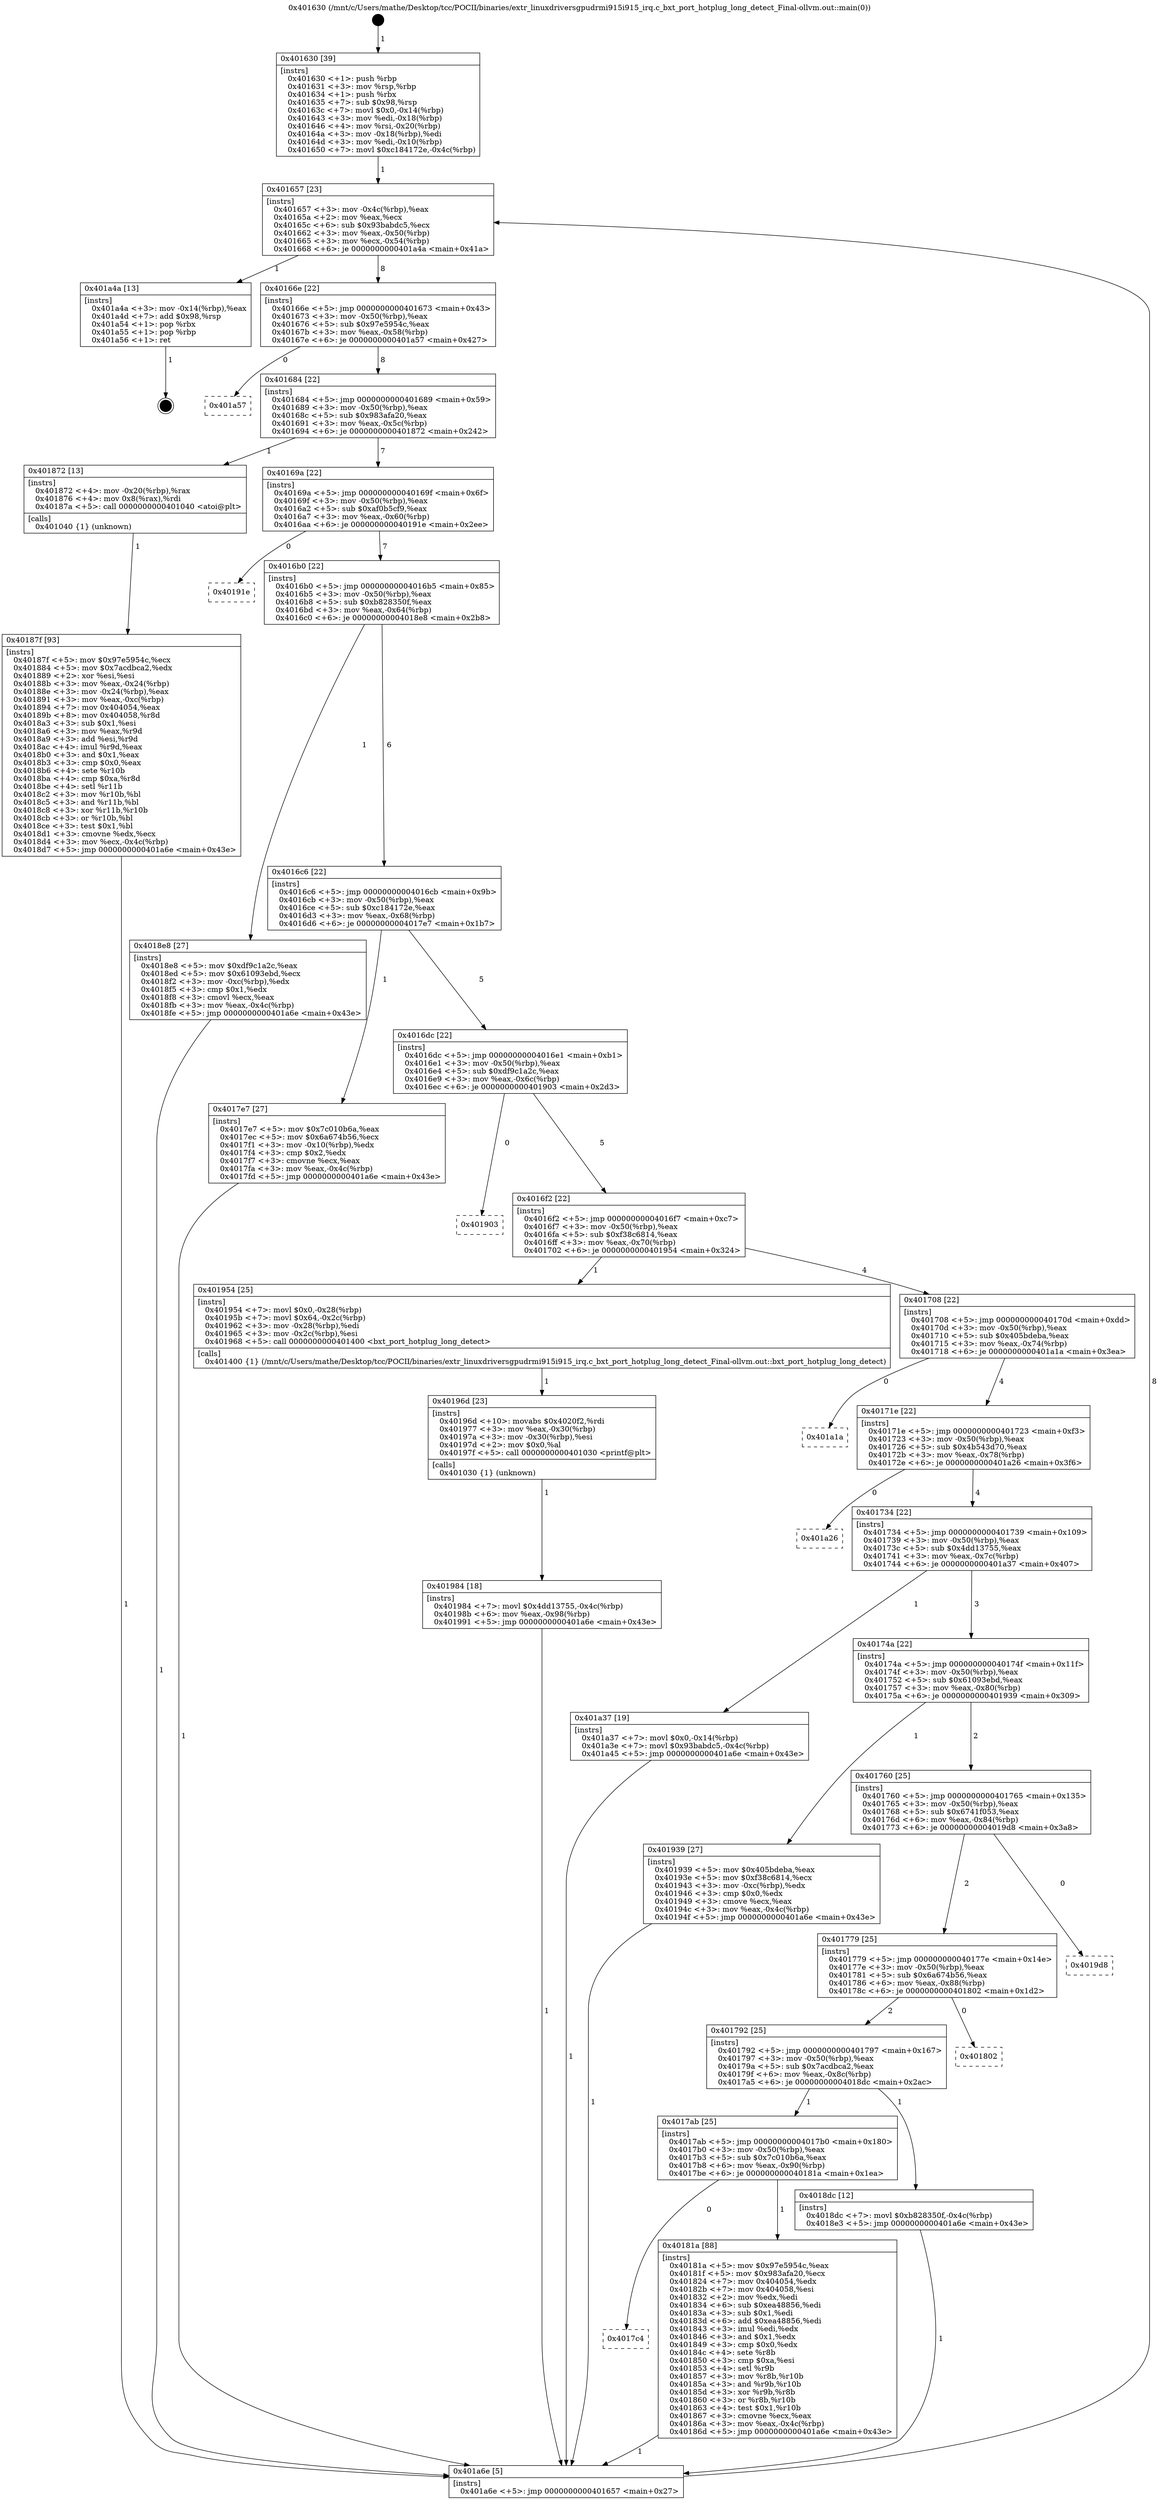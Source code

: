 digraph "0x401630" {
  label = "0x401630 (/mnt/c/Users/mathe/Desktop/tcc/POCII/binaries/extr_linuxdriversgpudrmi915i915_irq.c_bxt_port_hotplug_long_detect_Final-ollvm.out::main(0))"
  labelloc = "t"
  node[shape=record]

  Entry [label="",width=0.3,height=0.3,shape=circle,fillcolor=black,style=filled]
  "0x401657" [label="{
     0x401657 [23]\l
     | [instrs]\l
     &nbsp;&nbsp;0x401657 \<+3\>: mov -0x4c(%rbp),%eax\l
     &nbsp;&nbsp;0x40165a \<+2\>: mov %eax,%ecx\l
     &nbsp;&nbsp;0x40165c \<+6\>: sub $0x93babdc5,%ecx\l
     &nbsp;&nbsp;0x401662 \<+3\>: mov %eax,-0x50(%rbp)\l
     &nbsp;&nbsp;0x401665 \<+3\>: mov %ecx,-0x54(%rbp)\l
     &nbsp;&nbsp;0x401668 \<+6\>: je 0000000000401a4a \<main+0x41a\>\l
  }"]
  "0x401a4a" [label="{
     0x401a4a [13]\l
     | [instrs]\l
     &nbsp;&nbsp;0x401a4a \<+3\>: mov -0x14(%rbp),%eax\l
     &nbsp;&nbsp;0x401a4d \<+7\>: add $0x98,%rsp\l
     &nbsp;&nbsp;0x401a54 \<+1\>: pop %rbx\l
     &nbsp;&nbsp;0x401a55 \<+1\>: pop %rbp\l
     &nbsp;&nbsp;0x401a56 \<+1\>: ret\l
  }"]
  "0x40166e" [label="{
     0x40166e [22]\l
     | [instrs]\l
     &nbsp;&nbsp;0x40166e \<+5\>: jmp 0000000000401673 \<main+0x43\>\l
     &nbsp;&nbsp;0x401673 \<+3\>: mov -0x50(%rbp),%eax\l
     &nbsp;&nbsp;0x401676 \<+5\>: sub $0x97e5954c,%eax\l
     &nbsp;&nbsp;0x40167b \<+3\>: mov %eax,-0x58(%rbp)\l
     &nbsp;&nbsp;0x40167e \<+6\>: je 0000000000401a57 \<main+0x427\>\l
  }"]
  Exit [label="",width=0.3,height=0.3,shape=circle,fillcolor=black,style=filled,peripheries=2]
  "0x401a57" [label="{
     0x401a57\l
  }", style=dashed]
  "0x401684" [label="{
     0x401684 [22]\l
     | [instrs]\l
     &nbsp;&nbsp;0x401684 \<+5\>: jmp 0000000000401689 \<main+0x59\>\l
     &nbsp;&nbsp;0x401689 \<+3\>: mov -0x50(%rbp),%eax\l
     &nbsp;&nbsp;0x40168c \<+5\>: sub $0x983afa20,%eax\l
     &nbsp;&nbsp;0x401691 \<+3\>: mov %eax,-0x5c(%rbp)\l
     &nbsp;&nbsp;0x401694 \<+6\>: je 0000000000401872 \<main+0x242\>\l
  }"]
  "0x401984" [label="{
     0x401984 [18]\l
     | [instrs]\l
     &nbsp;&nbsp;0x401984 \<+7\>: movl $0x4dd13755,-0x4c(%rbp)\l
     &nbsp;&nbsp;0x40198b \<+6\>: mov %eax,-0x98(%rbp)\l
     &nbsp;&nbsp;0x401991 \<+5\>: jmp 0000000000401a6e \<main+0x43e\>\l
  }"]
  "0x401872" [label="{
     0x401872 [13]\l
     | [instrs]\l
     &nbsp;&nbsp;0x401872 \<+4\>: mov -0x20(%rbp),%rax\l
     &nbsp;&nbsp;0x401876 \<+4\>: mov 0x8(%rax),%rdi\l
     &nbsp;&nbsp;0x40187a \<+5\>: call 0000000000401040 \<atoi@plt\>\l
     | [calls]\l
     &nbsp;&nbsp;0x401040 \{1\} (unknown)\l
  }"]
  "0x40169a" [label="{
     0x40169a [22]\l
     | [instrs]\l
     &nbsp;&nbsp;0x40169a \<+5\>: jmp 000000000040169f \<main+0x6f\>\l
     &nbsp;&nbsp;0x40169f \<+3\>: mov -0x50(%rbp),%eax\l
     &nbsp;&nbsp;0x4016a2 \<+5\>: sub $0xaf0b5cf9,%eax\l
     &nbsp;&nbsp;0x4016a7 \<+3\>: mov %eax,-0x60(%rbp)\l
     &nbsp;&nbsp;0x4016aa \<+6\>: je 000000000040191e \<main+0x2ee\>\l
  }"]
  "0x40196d" [label="{
     0x40196d [23]\l
     | [instrs]\l
     &nbsp;&nbsp;0x40196d \<+10\>: movabs $0x4020f2,%rdi\l
     &nbsp;&nbsp;0x401977 \<+3\>: mov %eax,-0x30(%rbp)\l
     &nbsp;&nbsp;0x40197a \<+3\>: mov -0x30(%rbp),%esi\l
     &nbsp;&nbsp;0x40197d \<+2\>: mov $0x0,%al\l
     &nbsp;&nbsp;0x40197f \<+5\>: call 0000000000401030 \<printf@plt\>\l
     | [calls]\l
     &nbsp;&nbsp;0x401030 \{1\} (unknown)\l
  }"]
  "0x40191e" [label="{
     0x40191e\l
  }", style=dashed]
  "0x4016b0" [label="{
     0x4016b0 [22]\l
     | [instrs]\l
     &nbsp;&nbsp;0x4016b0 \<+5\>: jmp 00000000004016b5 \<main+0x85\>\l
     &nbsp;&nbsp;0x4016b5 \<+3\>: mov -0x50(%rbp),%eax\l
     &nbsp;&nbsp;0x4016b8 \<+5\>: sub $0xb828350f,%eax\l
     &nbsp;&nbsp;0x4016bd \<+3\>: mov %eax,-0x64(%rbp)\l
     &nbsp;&nbsp;0x4016c0 \<+6\>: je 00000000004018e8 \<main+0x2b8\>\l
  }"]
  "0x40187f" [label="{
     0x40187f [93]\l
     | [instrs]\l
     &nbsp;&nbsp;0x40187f \<+5\>: mov $0x97e5954c,%ecx\l
     &nbsp;&nbsp;0x401884 \<+5\>: mov $0x7acdbca2,%edx\l
     &nbsp;&nbsp;0x401889 \<+2\>: xor %esi,%esi\l
     &nbsp;&nbsp;0x40188b \<+3\>: mov %eax,-0x24(%rbp)\l
     &nbsp;&nbsp;0x40188e \<+3\>: mov -0x24(%rbp),%eax\l
     &nbsp;&nbsp;0x401891 \<+3\>: mov %eax,-0xc(%rbp)\l
     &nbsp;&nbsp;0x401894 \<+7\>: mov 0x404054,%eax\l
     &nbsp;&nbsp;0x40189b \<+8\>: mov 0x404058,%r8d\l
     &nbsp;&nbsp;0x4018a3 \<+3\>: sub $0x1,%esi\l
     &nbsp;&nbsp;0x4018a6 \<+3\>: mov %eax,%r9d\l
     &nbsp;&nbsp;0x4018a9 \<+3\>: add %esi,%r9d\l
     &nbsp;&nbsp;0x4018ac \<+4\>: imul %r9d,%eax\l
     &nbsp;&nbsp;0x4018b0 \<+3\>: and $0x1,%eax\l
     &nbsp;&nbsp;0x4018b3 \<+3\>: cmp $0x0,%eax\l
     &nbsp;&nbsp;0x4018b6 \<+4\>: sete %r10b\l
     &nbsp;&nbsp;0x4018ba \<+4\>: cmp $0xa,%r8d\l
     &nbsp;&nbsp;0x4018be \<+4\>: setl %r11b\l
     &nbsp;&nbsp;0x4018c2 \<+3\>: mov %r10b,%bl\l
     &nbsp;&nbsp;0x4018c5 \<+3\>: and %r11b,%bl\l
     &nbsp;&nbsp;0x4018c8 \<+3\>: xor %r11b,%r10b\l
     &nbsp;&nbsp;0x4018cb \<+3\>: or %r10b,%bl\l
     &nbsp;&nbsp;0x4018ce \<+3\>: test $0x1,%bl\l
     &nbsp;&nbsp;0x4018d1 \<+3\>: cmovne %edx,%ecx\l
     &nbsp;&nbsp;0x4018d4 \<+3\>: mov %ecx,-0x4c(%rbp)\l
     &nbsp;&nbsp;0x4018d7 \<+5\>: jmp 0000000000401a6e \<main+0x43e\>\l
  }"]
  "0x4018e8" [label="{
     0x4018e8 [27]\l
     | [instrs]\l
     &nbsp;&nbsp;0x4018e8 \<+5\>: mov $0xdf9c1a2c,%eax\l
     &nbsp;&nbsp;0x4018ed \<+5\>: mov $0x61093ebd,%ecx\l
     &nbsp;&nbsp;0x4018f2 \<+3\>: mov -0xc(%rbp),%edx\l
     &nbsp;&nbsp;0x4018f5 \<+3\>: cmp $0x1,%edx\l
     &nbsp;&nbsp;0x4018f8 \<+3\>: cmovl %ecx,%eax\l
     &nbsp;&nbsp;0x4018fb \<+3\>: mov %eax,-0x4c(%rbp)\l
     &nbsp;&nbsp;0x4018fe \<+5\>: jmp 0000000000401a6e \<main+0x43e\>\l
  }"]
  "0x4016c6" [label="{
     0x4016c6 [22]\l
     | [instrs]\l
     &nbsp;&nbsp;0x4016c6 \<+5\>: jmp 00000000004016cb \<main+0x9b\>\l
     &nbsp;&nbsp;0x4016cb \<+3\>: mov -0x50(%rbp),%eax\l
     &nbsp;&nbsp;0x4016ce \<+5\>: sub $0xc184172e,%eax\l
     &nbsp;&nbsp;0x4016d3 \<+3\>: mov %eax,-0x68(%rbp)\l
     &nbsp;&nbsp;0x4016d6 \<+6\>: je 00000000004017e7 \<main+0x1b7\>\l
  }"]
  "0x4017c4" [label="{
     0x4017c4\l
  }", style=dashed]
  "0x4017e7" [label="{
     0x4017e7 [27]\l
     | [instrs]\l
     &nbsp;&nbsp;0x4017e7 \<+5\>: mov $0x7c010b6a,%eax\l
     &nbsp;&nbsp;0x4017ec \<+5\>: mov $0x6a674b56,%ecx\l
     &nbsp;&nbsp;0x4017f1 \<+3\>: mov -0x10(%rbp),%edx\l
     &nbsp;&nbsp;0x4017f4 \<+3\>: cmp $0x2,%edx\l
     &nbsp;&nbsp;0x4017f7 \<+3\>: cmovne %ecx,%eax\l
     &nbsp;&nbsp;0x4017fa \<+3\>: mov %eax,-0x4c(%rbp)\l
     &nbsp;&nbsp;0x4017fd \<+5\>: jmp 0000000000401a6e \<main+0x43e\>\l
  }"]
  "0x4016dc" [label="{
     0x4016dc [22]\l
     | [instrs]\l
     &nbsp;&nbsp;0x4016dc \<+5\>: jmp 00000000004016e1 \<main+0xb1\>\l
     &nbsp;&nbsp;0x4016e1 \<+3\>: mov -0x50(%rbp),%eax\l
     &nbsp;&nbsp;0x4016e4 \<+5\>: sub $0xdf9c1a2c,%eax\l
     &nbsp;&nbsp;0x4016e9 \<+3\>: mov %eax,-0x6c(%rbp)\l
     &nbsp;&nbsp;0x4016ec \<+6\>: je 0000000000401903 \<main+0x2d3\>\l
  }"]
  "0x401a6e" [label="{
     0x401a6e [5]\l
     | [instrs]\l
     &nbsp;&nbsp;0x401a6e \<+5\>: jmp 0000000000401657 \<main+0x27\>\l
  }"]
  "0x401630" [label="{
     0x401630 [39]\l
     | [instrs]\l
     &nbsp;&nbsp;0x401630 \<+1\>: push %rbp\l
     &nbsp;&nbsp;0x401631 \<+3\>: mov %rsp,%rbp\l
     &nbsp;&nbsp;0x401634 \<+1\>: push %rbx\l
     &nbsp;&nbsp;0x401635 \<+7\>: sub $0x98,%rsp\l
     &nbsp;&nbsp;0x40163c \<+7\>: movl $0x0,-0x14(%rbp)\l
     &nbsp;&nbsp;0x401643 \<+3\>: mov %edi,-0x18(%rbp)\l
     &nbsp;&nbsp;0x401646 \<+4\>: mov %rsi,-0x20(%rbp)\l
     &nbsp;&nbsp;0x40164a \<+3\>: mov -0x18(%rbp),%edi\l
     &nbsp;&nbsp;0x40164d \<+3\>: mov %edi,-0x10(%rbp)\l
     &nbsp;&nbsp;0x401650 \<+7\>: movl $0xc184172e,-0x4c(%rbp)\l
  }"]
  "0x40181a" [label="{
     0x40181a [88]\l
     | [instrs]\l
     &nbsp;&nbsp;0x40181a \<+5\>: mov $0x97e5954c,%eax\l
     &nbsp;&nbsp;0x40181f \<+5\>: mov $0x983afa20,%ecx\l
     &nbsp;&nbsp;0x401824 \<+7\>: mov 0x404054,%edx\l
     &nbsp;&nbsp;0x40182b \<+7\>: mov 0x404058,%esi\l
     &nbsp;&nbsp;0x401832 \<+2\>: mov %edx,%edi\l
     &nbsp;&nbsp;0x401834 \<+6\>: sub $0xea48856,%edi\l
     &nbsp;&nbsp;0x40183a \<+3\>: sub $0x1,%edi\l
     &nbsp;&nbsp;0x40183d \<+6\>: add $0xea48856,%edi\l
     &nbsp;&nbsp;0x401843 \<+3\>: imul %edi,%edx\l
     &nbsp;&nbsp;0x401846 \<+3\>: and $0x1,%edx\l
     &nbsp;&nbsp;0x401849 \<+3\>: cmp $0x0,%edx\l
     &nbsp;&nbsp;0x40184c \<+4\>: sete %r8b\l
     &nbsp;&nbsp;0x401850 \<+3\>: cmp $0xa,%esi\l
     &nbsp;&nbsp;0x401853 \<+4\>: setl %r9b\l
     &nbsp;&nbsp;0x401857 \<+3\>: mov %r8b,%r10b\l
     &nbsp;&nbsp;0x40185a \<+3\>: and %r9b,%r10b\l
     &nbsp;&nbsp;0x40185d \<+3\>: xor %r9b,%r8b\l
     &nbsp;&nbsp;0x401860 \<+3\>: or %r8b,%r10b\l
     &nbsp;&nbsp;0x401863 \<+4\>: test $0x1,%r10b\l
     &nbsp;&nbsp;0x401867 \<+3\>: cmovne %ecx,%eax\l
     &nbsp;&nbsp;0x40186a \<+3\>: mov %eax,-0x4c(%rbp)\l
     &nbsp;&nbsp;0x40186d \<+5\>: jmp 0000000000401a6e \<main+0x43e\>\l
  }"]
  "0x401903" [label="{
     0x401903\l
  }", style=dashed]
  "0x4016f2" [label="{
     0x4016f2 [22]\l
     | [instrs]\l
     &nbsp;&nbsp;0x4016f2 \<+5\>: jmp 00000000004016f7 \<main+0xc7\>\l
     &nbsp;&nbsp;0x4016f7 \<+3\>: mov -0x50(%rbp),%eax\l
     &nbsp;&nbsp;0x4016fa \<+5\>: sub $0xf38c6814,%eax\l
     &nbsp;&nbsp;0x4016ff \<+3\>: mov %eax,-0x70(%rbp)\l
     &nbsp;&nbsp;0x401702 \<+6\>: je 0000000000401954 \<main+0x324\>\l
  }"]
  "0x4017ab" [label="{
     0x4017ab [25]\l
     | [instrs]\l
     &nbsp;&nbsp;0x4017ab \<+5\>: jmp 00000000004017b0 \<main+0x180\>\l
     &nbsp;&nbsp;0x4017b0 \<+3\>: mov -0x50(%rbp),%eax\l
     &nbsp;&nbsp;0x4017b3 \<+5\>: sub $0x7c010b6a,%eax\l
     &nbsp;&nbsp;0x4017b8 \<+6\>: mov %eax,-0x90(%rbp)\l
     &nbsp;&nbsp;0x4017be \<+6\>: je 000000000040181a \<main+0x1ea\>\l
  }"]
  "0x401954" [label="{
     0x401954 [25]\l
     | [instrs]\l
     &nbsp;&nbsp;0x401954 \<+7\>: movl $0x0,-0x28(%rbp)\l
     &nbsp;&nbsp;0x40195b \<+7\>: movl $0x64,-0x2c(%rbp)\l
     &nbsp;&nbsp;0x401962 \<+3\>: mov -0x28(%rbp),%edi\l
     &nbsp;&nbsp;0x401965 \<+3\>: mov -0x2c(%rbp),%esi\l
     &nbsp;&nbsp;0x401968 \<+5\>: call 0000000000401400 \<bxt_port_hotplug_long_detect\>\l
     | [calls]\l
     &nbsp;&nbsp;0x401400 \{1\} (/mnt/c/Users/mathe/Desktop/tcc/POCII/binaries/extr_linuxdriversgpudrmi915i915_irq.c_bxt_port_hotplug_long_detect_Final-ollvm.out::bxt_port_hotplug_long_detect)\l
  }"]
  "0x401708" [label="{
     0x401708 [22]\l
     | [instrs]\l
     &nbsp;&nbsp;0x401708 \<+5\>: jmp 000000000040170d \<main+0xdd\>\l
     &nbsp;&nbsp;0x40170d \<+3\>: mov -0x50(%rbp),%eax\l
     &nbsp;&nbsp;0x401710 \<+5\>: sub $0x405bdeba,%eax\l
     &nbsp;&nbsp;0x401715 \<+3\>: mov %eax,-0x74(%rbp)\l
     &nbsp;&nbsp;0x401718 \<+6\>: je 0000000000401a1a \<main+0x3ea\>\l
  }"]
  "0x4018dc" [label="{
     0x4018dc [12]\l
     | [instrs]\l
     &nbsp;&nbsp;0x4018dc \<+7\>: movl $0xb828350f,-0x4c(%rbp)\l
     &nbsp;&nbsp;0x4018e3 \<+5\>: jmp 0000000000401a6e \<main+0x43e\>\l
  }"]
  "0x401a1a" [label="{
     0x401a1a\l
  }", style=dashed]
  "0x40171e" [label="{
     0x40171e [22]\l
     | [instrs]\l
     &nbsp;&nbsp;0x40171e \<+5\>: jmp 0000000000401723 \<main+0xf3\>\l
     &nbsp;&nbsp;0x401723 \<+3\>: mov -0x50(%rbp),%eax\l
     &nbsp;&nbsp;0x401726 \<+5\>: sub $0x4b543d70,%eax\l
     &nbsp;&nbsp;0x40172b \<+3\>: mov %eax,-0x78(%rbp)\l
     &nbsp;&nbsp;0x40172e \<+6\>: je 0000000000401a26 \<main+0x3f6\>\l
  }"]
  "0x401792" [label="{
     0x401792 [25]\l
     | [instrs]\l
     &nbsp;&nbsp;0x401792 \<+5\>: jmp 0000000000401797 \<main+0x167\>\l
     &nbsp;&nbsp;0x401797 \<+3\>: mov -0x50(%rbp),%eax\l
     &nbsp;&nbsp;0x40179a \<+5\>: sub $0x7acdbca2,%eax\l
     &nbsp;&nbsp;0x40179f \<+6\>: mov %eax,-0x8c(%rbp)\l
     &nbsp;&nbsp;0x4017a5 \<+6\>: je 00000000004018dc \<main+0x2ac\>\l
  }"]
  "0x401a26" [label="{
     0x401a26\l
  }", style=dashed]
  "0x401734" [label="{
     0x401734 [22]\l
     | [instrs]\l
     &nbsp;&nbsp;0x401734 \<+5\>: jmp 0000000000401739 \<main+0x109\>\l
     &nbsp;&nbsp;0x401739 \<+3\>: mov -0x50(%rbp),%eax\l
     &nbsp;&nbsp;0x40173c \<+5\>: sub $0x4dd13755,%eax\l
     &nbsp;&nbsp;0x401741 \<+3\>: mov %eax,-0x7c(%rbp)\l
     &nbsp;&nbsp;0x401744 \<+6\>: je 0000000000401a37 \<main+0x407\>\l
  }"]
  "0x401802" [label="{
     0x401802\l
  }", style=dashed]
  "0x401a37" [label="{
     0x401a37 [19]\l
     | [instrs]\l
     &nbsp;&nbsp;0x401a37 \<+7\>: movl $0x0,-0x14(%rbp)\l
     &nbsp;&nbsp;0x401a3e \<+7\>: movl $0x93babdc5,-0x4c(%rbp)\l
     &nbsp;&nbsp;0x401a45 \<+5\>: jmp 0000000000401a6e \<main+0x43e\>\l
  }"]
  "0x40174a" [label="{
     0x40174a [22]\l
     | [instrs]\l
     &nbsp;&nbsp;0x40174a \<+5\>: jmp 000000000040174f \<main+0x11f\>\l
     &nbsp;&nbsp;0x40174f \<+3\>: mov -0x50(%rbp),%eax\l
     &nbsp;&nbsp;0x401752 \<+5\>: sub $0x61093ebd,%eax\l
     &nbsp;&nbsp;0x401757 \<+3\>: mov %eax,-0x80(%rbp)\l
     &nbsp;&nbsp;0x40175a \<+6\>: je 0000000000401939 \<main+0x309\>\l
  }"]
  "0x401779" [label="{
     0x401779 [25]\l
     | [instrs]\l
     &nbsp;&nbsp;0x401779 \<+5\>: jmp 000000000040177e \<main+0x14e\>\l
     &nbsp;&nbsp;0x40177e \<+3\>: mov -0x50(%rbp),%eax\l
     &nbsp;&nbsp;0x401781 \<+5\>: sub $0x6a674b56,%eax\l
     &nbsp;&nbsp;0x401786 \<+6\>: mov %eax,-0x88(%rbp)\l
     &nbsp;&nbsp;0x40178c \<+6\>: je 0000000000401802 \<main+0x1d2\>\l
  }"]
  "0x401939" [label="{
     0x401939 [27]\l
     | [instrs]\l
     &nbsp;&nbsp;0x401939 \<+5\>: mov $0x405bdeba,%eax\l
     &nbsp;&nbsp;0x40193e \<+5\>: mov $0xf38c6814,%ecx\l
     &nbsp;&nbsp;0x401943 \<+3\>: mov -0xc(%rbp),%edx\l
     &nbsp;&nbsp;0x401946 \<+3\>: cmp $0x0,%edx\l
     &nbsp;&nbsp;0x401949 \<+3\>: cmove %ecx,%eax\l
     &nbsp;&nbsp;0x40194c \<+3\>: mov %eax,-0x4c(%rbp)\l
     &nbsp;&nbsp;0x40194f \<+5\>: jmp 0000000000401a6e \<main+0x43e\>\l
  }"]
  "0x401760" [label="{
     0x401760 [25]\l
     | [instrs]\l
     &nbsp;&nbsp;0x401760 \<+5\>: jmp 0000000000401765 \<main+0x135\>\l
     &nbsp;&nbsp;0x401765 \<+3\>: mov -0x50(%rbp),%eax\l
     &nbsp;&nbsp;0x401768 \<+5\>: sub $0x6741f053,%eax\l
     &nbsp;&nbsp;0x40176d \<+6\>: mov %eax,-0x84(%rbp)\l
     &nbsp;&nbsp;0x401773 \<+6\>: je 00000000004019d8 \<main+0x3a8\>\l
  }"]
  "0x4019d8" [label="{
     0x4019d8\l
  }", style=dashed]
  Entry -> "0x401630" [label=" 1"]
  "0x401657" -> "0x401a4a" [label=" 1"]
  "0x401657" -> "0x40166e" [label=" 8"]
  "0x401a4a" -> Exit [label=" 1"]
  "0x40166e" -> "0x401a57" [label=" 0"]
  "0x40166e" -> "0x401684" [label=" 8"]
  "0x401a37" -> "0x401a6e" [label=" 1"]
  "0x401684" -> "0x401872" [label=" 1"]
  "0x401684" -> "0x40169a" [label=" 7"]
  "0x401984" -> "0x401a6e" [label=" 1"]
  "0x40169a" -> "0x40191e" [label=" 0"]
  "0x40169a" -> "0x4016b0" [label=" 7"]
  "0x40196d" -> "0x401984" [label=" 1"]
  "0x4016b0" -> "0x4018e8" [label=" 1"]
  "0x4016b0" -> "0x4016c6" [label=" 6"]
  "0x401954" -> "0x40196d" [label=" 1"]
  "0x4016c6" -> "0x4017e7" [label=" 1"]
  "0x4016c6" -> "0x4016dc" [label=" 5"]
  "0x4017e7" -> "0x401a6e" [label=" 1"]
  "0x401630" -> "0x401657" [label=" 1"]
  "0x401a6e" -> "0x401657" [label=" 8"]
  "0x401939" -> "0x401a6e" [label=" 1"]
  "0x4016dc" -> "0x401903" [label=" 0"]
  "0x4016dc" -> "0x4016f2" [label=" 5"]
  "0x4018e8" -> "0x401a6e" [label=" 1"]
  "0x4016f2" -> "0x401954" [label=" 1"]
  "0x4016f2" -> "0x401708" [label=" 4"]
  "0x40187f" -> "0x401a6e" [label=" 1"]
  "0x401708" -> "0x401a1a" [label=" 0"]
  "0x401708" -> "0x40171e" [label=" 4"]
  "0x401872" -> "0x40187f" [label=" 1"]
  "0x40171e" -> "0x401a26" [label=" 0"]
  "0x40171e" -> "0x401734" [label=" 4"]
  "0x4017ab" -> "0x4017c4" [label=" 0"]
  "0x401734" -> "0x401a37" [label=" 1"]
  "0x401734" -> "0x40174a" [label=" 3"]
  "0x4017ab" -> "0x40181a" [label=" 1"]
  "0x40174a" -> "0x401939" [label=" 1"]
  "0x40174a" -> "0x401760" [label=" 2"]
  "0x401792" -> "0x4017ab" [label=" 1"]
  "0x401760" -> "0x4019d8" [label=" 0"]
  "0x401760" -> "0x401779" [label=" 2"]
  "0x4018dc" -> "0x401a6e" [label=" 1"]
  "0x401779" -> "0x401802" [label=" 0"]
  "0x401779" -> "0x401792" [label=" 2"]
  "0x40181a" -> "0x401a6e" [label=" 1"]
  "0x401792" -> "0x4018dc" [label=" 1"]
}

